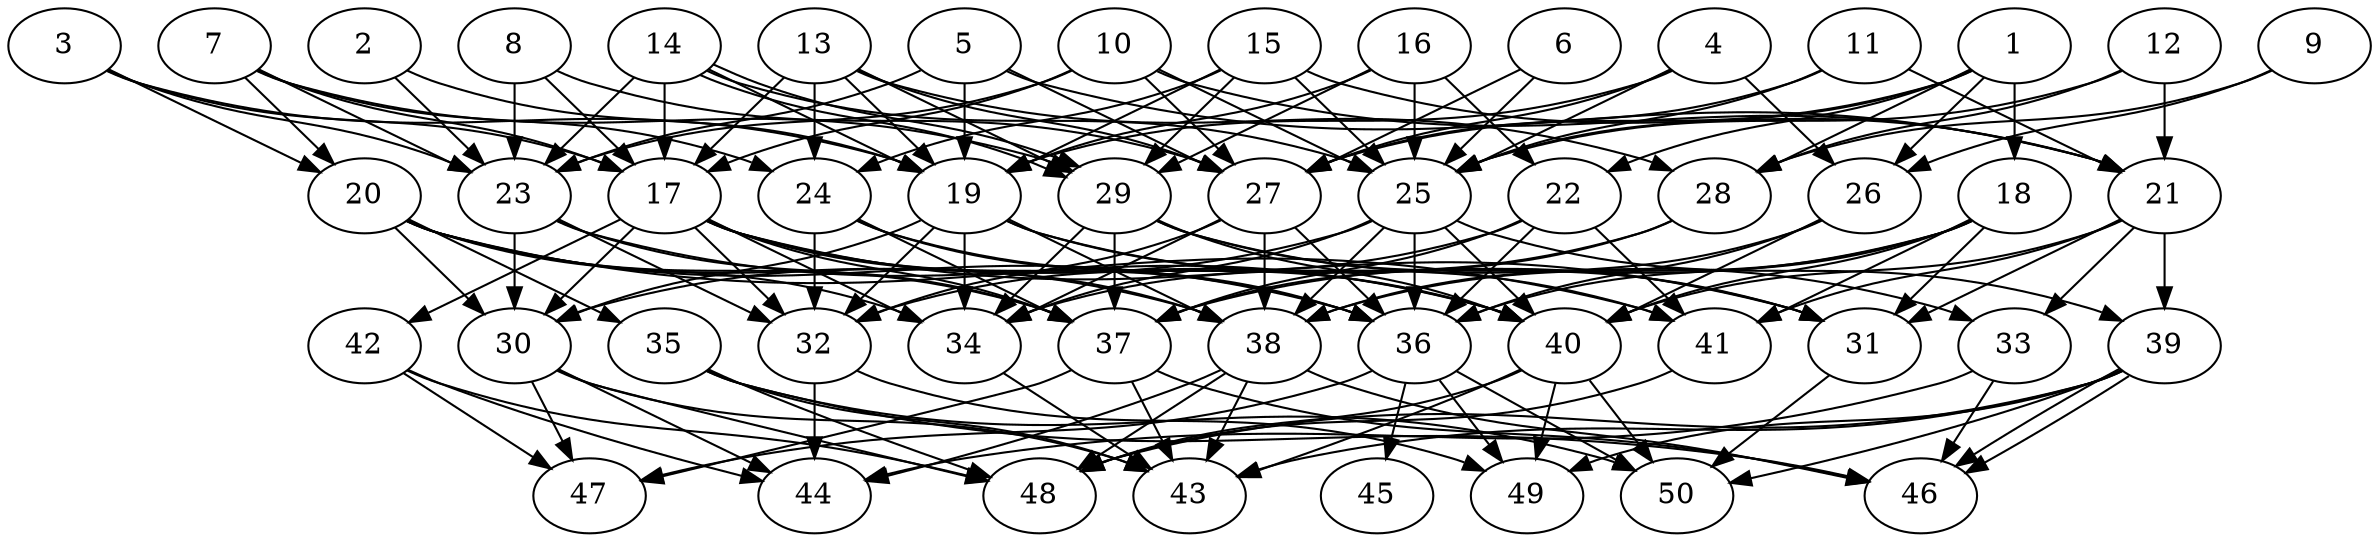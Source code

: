 // DAG automatically generated by daggen at Thu Oct  3 14:07:57 2019
// ./daggen --dot -n 50 --ccr 0.4 --fat 0.7 --regular 0.7 --density 0.6 --mindata 5242880 --maxdata 52428800 
digraph G {
  1 [size="65093120", alpha="0.17", expect_size="26037248"] 
  1 -> 18 [size ="26037248"]
  1 -> 22 [size ="26037248"]
  1 -> 25 [size ="26037248"]
  1 -> 26 [size ="26037248"]
  1 -> 27 [size ="26037248"]
  1 -> 28 [size ="26037248"]
  2 [size="32967680", alpha="0.05", expect_size="13187072"] 
  2 -> 19 [size ="13187072"]
  2 -> 23 [size ="13187072"]
  3 [size="58790400", alpha="0.09", expect_size="23516160"] 
  3 -> 17 [size ="23516160"]
  3 -> 19 [size ="23516160"]
  3 -> 20 [size ="23516160"]
  3 -> 23 [size ="23516160"]
  4 [size="29762560", alpha="0.10", expect_size="11905024"] 
  4 -> 19 [size ="11905024"]
  4 -> 25 [size ="11905024"]
  4 -> 26 [size ="11905024"]
  4 -> 27 [size ="11905024"]
  5 [size="123225600", alpha="0.15", expect_size="49290240"] 
  5 -> 19 [size ="49290240"]
  5 -> 21 [size ="49290240"]
  5 -> 23 [size ="49290240"]
  5 -> 27 [size ="49290240"]
  6 [size="91566080", alpha="0.17", expect_size="36626432"] 
  6 -> 25 [size ="36626432"]
  6 -> 27 [size ="36626432"]
  7 [size="122129920", alpha="0.18", expect_size="48851968"] 
  7 -> 17 [size ="48851968"]
  7 -> 20 [size ="48851968"]
  7 -> 23 [size ="48851968"]
  7 -> 24 [size ="48851968"]
  7 -> 29 [size ="48851968"]
  8 [size="118105600", alpha="0.10", expect_size="47242240"] 
  8 -> 17 [size ="47242240"]
  8 -> 23 [size ="47242240"]
  8 -> 27 [size ="47242240"]
  9 [size="100789760", alpha="0.01", expect_size="40315904"] 
  9 -> 26 [size ="40315904"]
  9 -> 28 [size ="40315904"]
  10 [size="61655040", alpha="0.08", expect_size="24662016"] 
  10 -> 17 [size ="24662016"]
  10 -> 21 [size ="24662016"]
  10 -> 23 [size ="24662016"]
  10 -> 25 [size ="24662016"]
  10 -> 27 [size ="24662016"]
  11 [size="118120960", alpha="0.01", expect_size="47248384"] 
  11 -> 21 [size ="47248384"]
  11 -> 25 [size ="47248384"]
  11 -> 27 [size ="47248384"]
  12 [size="101504000", alpha="0.18", expect_size="40601600"] 
  12 -> 21 [size ="40601600"]
  12 -> 25 [size ="40601600"]
  12 -> 28 [size ="40601600"]
  13 [size="130339840", alpha="0.13", expect_size="52135936"] 
  13 -> 17 [size ="52135936"]
  13 -> 19 [size ="52135936"]
  13 -> 24 [size ="52135936"]
  13 -> 27 [size ="52135936"]
  13 -> 28 [size ="52135936"]
  13 -> 29 [size ="52135936"]
  14 [size="64217600", alpha="0.20", expect_size="25687040"] 
  14 -> 17 [size ="25687040"]
  14 -> 19 [size ="25687040"]
  14 -> 23 [size ="25687040"]
  14 -> 25 [size ="25687040"]
  14 -> 29 [size ="25687040"]
  14 -> 29 [size ="25687040"]
  15 [size="120852480", alpha="0.01", expect_size="48340992"] 
  15 -> 19 [size ="48340992"]
  15 -> 21 [size ="48340992"]
  15 -> 24 [size ="48340992"]
  15 -> 25 [size ="48340992"]
  15 -> 29 [size ="48340992"]
  16 [size="93931520", alpha="0.07", expect_size="37572608"] 
  16 -> 19 [size ="37572608"]
  16 -> 22 [size ="37572608"]
  16 -> 25 [size ="37572608"]
  16 -> 29 [size ="37572608"]
  17 [size="78205440", alpha="0.08", expect_size="31282176"] 
  17 -> 30 [size ="31282176"]
  17 -> 31 [size ="31282176"]
  17 -> 32 [size ="31282176"]
  17 -> 34 [size ="31282176"]
  17 -> 36 [size ="31282176"]
  17 -> 37 [size ="31282176"]
  17 -> 38 [size ="31282176"]
  17 -> 40 [size ="31282176"]
  17 -> 42 [size ="31282176"]
  18 [size="68864000", alpha="0.02", expect_size="27545600"] 
  18 -> 31 [size ="27545600"]
  18 -> 36 [size ="27545600"]
  18 -> 37 [size ="27545600"]
  18 -> 38 [size ="27545600"]
  18 -> 40 [size ="27545600"]
  18 -> 41 [size ="27545600"]
  19 [size="130501120", alpha="0.15", expect_size="52200448"] 
  19 -> 30 [size ="52200448"]
  19 -> 31 [size ="52200448"]
  19 -> 32 [size ="52200448"]
  19 -> 34 [size ="52200448"]
  19 -> 38 [size ="52200448"]
  19 -> 41 [size ="52200448"]
  20 [size="20597760", alpha="0.14", expect_size="8239104"] 
  20 -> 30 [size ="8239104"]
  20 -> 34 [size ="8239104"]
  20 -> 35 [size ="8239104"]
  20 -> 36 [size ="8239104"]
  20 -> 37 [size ="8239104"]
  20 -> 38 [size ="8239104"]
  20 -> 41 [size ="8239104"]
  21 [size="69102080", alpha="0.02", expect_size="27640832"] 
  21 -> 31 [size ="27640832"]
  21 -> 33 [size ="27640832"]
  21 -> 39 [size ="27640832"]
  21 -> 40 [size ="27640832"]
  21 -> 41 [size ="27640832"]
  22 [size="75709440", alpha="0.14", expect_size="30283776"] 
  22 -> 32 [size ="30283776"]
  22 -> 36 [size ="30283776"]
  22 -> 37 [size ="30283776"]
  22 -> 41 [size ="30283776"]
  23 [size="62599680", alpha="0.13", expect_size="25039872"] 
  23 -> 30 [size ="25039872"]
  23 -> 32 [size ="25039872"]
  23 -> 37 [size ="25039872"]
  23 -> 40 [size ="25039872"]
  24 [size="22013440", alpha="0.15", expect_size="8805376"] 
  24 -> 32 [size ="8805376"]
  24 -> 36 [size ="8805376"]
  24 -> 37 [size ="8805376"]
  24 -> 40 [size ="8805376"]
  25 [size="20085760", alpha="0.16", expect_size="8034304"] 
  25 -> 30 [size ="8034304"]
  25 -> 34 [size ="8034304"]
  25 -> 36 [size ="8034304"]
  25 -> 38 [size ="8034304"]
  25 -> 39 [size ="8034304"]
  25 -> 40 [size ="8034304"]
  26 [size="26301440", alpha="0.10", expect_size="10520576"] 
  26 -> 36 [size ="10520576"]
  26 -> 38 [size ="10520576"]
  26 -> 40 [size ="10520576"]
  27 [size="66060800", alpha="0.03", expect_size="26424320"] 
  27 -> 32 [size ="26424320"]
  27 -> 34 [size ="26424320"]
  27 -> 36 [size ="26424320"]
  27 -> 38 [size ="26424320"]
  28 [size="113111040", alpha="0.13", expect_size="45244416"] 
  28 -> 34 [size ="45244416"]
  28 -> 37 [size ="45244416"]
  29 [size="125854720", alpha="0.18", expect_size="50341888"] 
  29 -> 31 [size ="50341888"]
  29 -> 33 [size ="50341888"]
  29 -> 34 [size ="50341888"]
  29 -> 37 [size ="50341888"]
  29 -> 40 [size ="50341888"]
  30 [size="94261760", alpha="0.12", expect_size="37704704"] 
  30 -> 43 [size ="37704704"]
  30 -> 44 [size ="37704704"]
  30 -> 47 [size ="37704704"]
  30 -> 48 [size ="37704704"]
  31 [size="59038720", alpha="0.03", expect_size="23615488"] 
  31 -> 50 [size ="23615488"]
  32 [size="72174080", alpha="0.09", expect_size="28869632"] 
  32 -> 44 [size ="28869632"]
  32 -> 49 [size ="28869632"]
  33 [size="35563520", alpha="0.16", expect_size="14225408"] 
  33 -> 44 [size ="14225408"]
  33 -> 46 [size ="14225408"]
  34 [size="112860160", alpha="0.10", expect_size="45144064"] 
  34 -> 43 [size ="45144064"]
  35 [size="84784640", alpha="0.04", expect_size="33913856"] 
  35 -> 43 [size ="33913856"]
  35 -> 46 [size ="33913856"]
  35 -> 48 [size ="33913856"]
  35 -> 50 [size ="33913856"]
  36 [size="61463040", alpha="0.10", expect_size="24585216"] 
  36 -> 45 [size ="24585216"]
  36 -> 47 [size ="24585216"]
  36 -> 49 [size ="24585216"]
  36 -> 50 [size ="24585216"]
  37 [size="121351680", alpha="0.08", expect_size="48540672"] 
  37 -> 43 [size ="48540672"]
  37 -> 46 [size ="48540672"]
  37 -> 47 [size ="48540672"]
  38 [size="19578880", alpha="0.15", expect_size="7831552"] 
  38 -> 43 [size ="7831552"]
  38 -> 44 [size ="7831552"]
  38 -> 46 [size ="7831552"]
  38 -> 48 [size ="7831552"]
  39 [size="97077760", alpha="0.03", expect_size="38831104"] 
  39 -> 43 [size ="38831104"]
  39 -> 46 [size ="38831104"]
  39 -> 46 [size ="38831104"]
  39 -> 48 [size ="38831104"]
  39 -> 49 [size ="38831104"]
  39 -> 50 [size ="38831104"]
  40 [size="87633920", alpha="0.11", expect_size="35053568"] 
  40 -> 43 [size ="35053568"]
  40 -> 48 [size ="35053568"]
  40 -> 49 [size ="35053568"]
  40 -> 50 [size ="35053568"]
  41 [size="39797760", alpha="0.09", expect_size="15919104"] 
  41 -> 48 [size ="15919104"]
  42 [size="58585600", alpha="0.18", expect_size="23434240"] 
  42 -> 44 [size ="23434240"]
  42 -> 47 [size ="23434240"]
  42 -> 48 [size ="23434240"]
  43 [size="114429440", alpha="0.15", expect_size="45771776"] 
  44 [size="88632320", alpha="0.13", expect_size="35452928"] 
  45 [size="32307200", alpha="0.13", expect_size="12922880"] 
  46 [size="53201920", alpha="0.15", expect_size="21280768"] 
  47 [size="114176000", alpha="0.05", expect_size="45670400"] 
  48 [size="44398080", alpha="0.13", expect_size="17759232"] 
  49 [size="17589760", alpha="0.00", expect_size="7035904"] 
  50 [size="33185280", alpha="0.01", expect_size="13274112"] 
}
